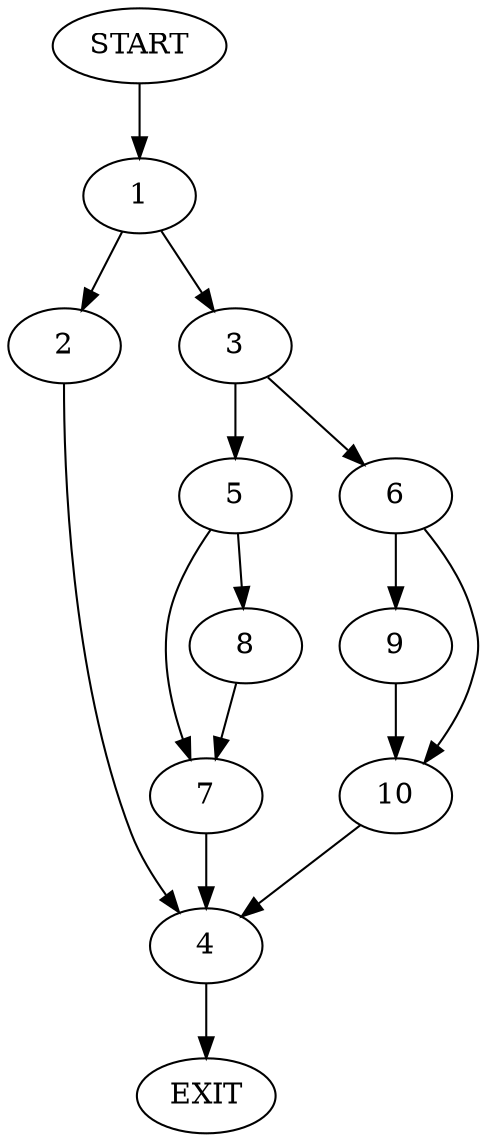 digraph {
0 [label="START"]
11 [label="EXIT"]
0 -> 1
1 -> 2
1 -> 3
2 -> 4
3 -> 5
3 -> 6
4 -> 11
5 -> 7
5 -> 8
6 -> 9
6 -> 10
9 -> 10
10 -> 4
8 -> 7
7 -> 4
}

